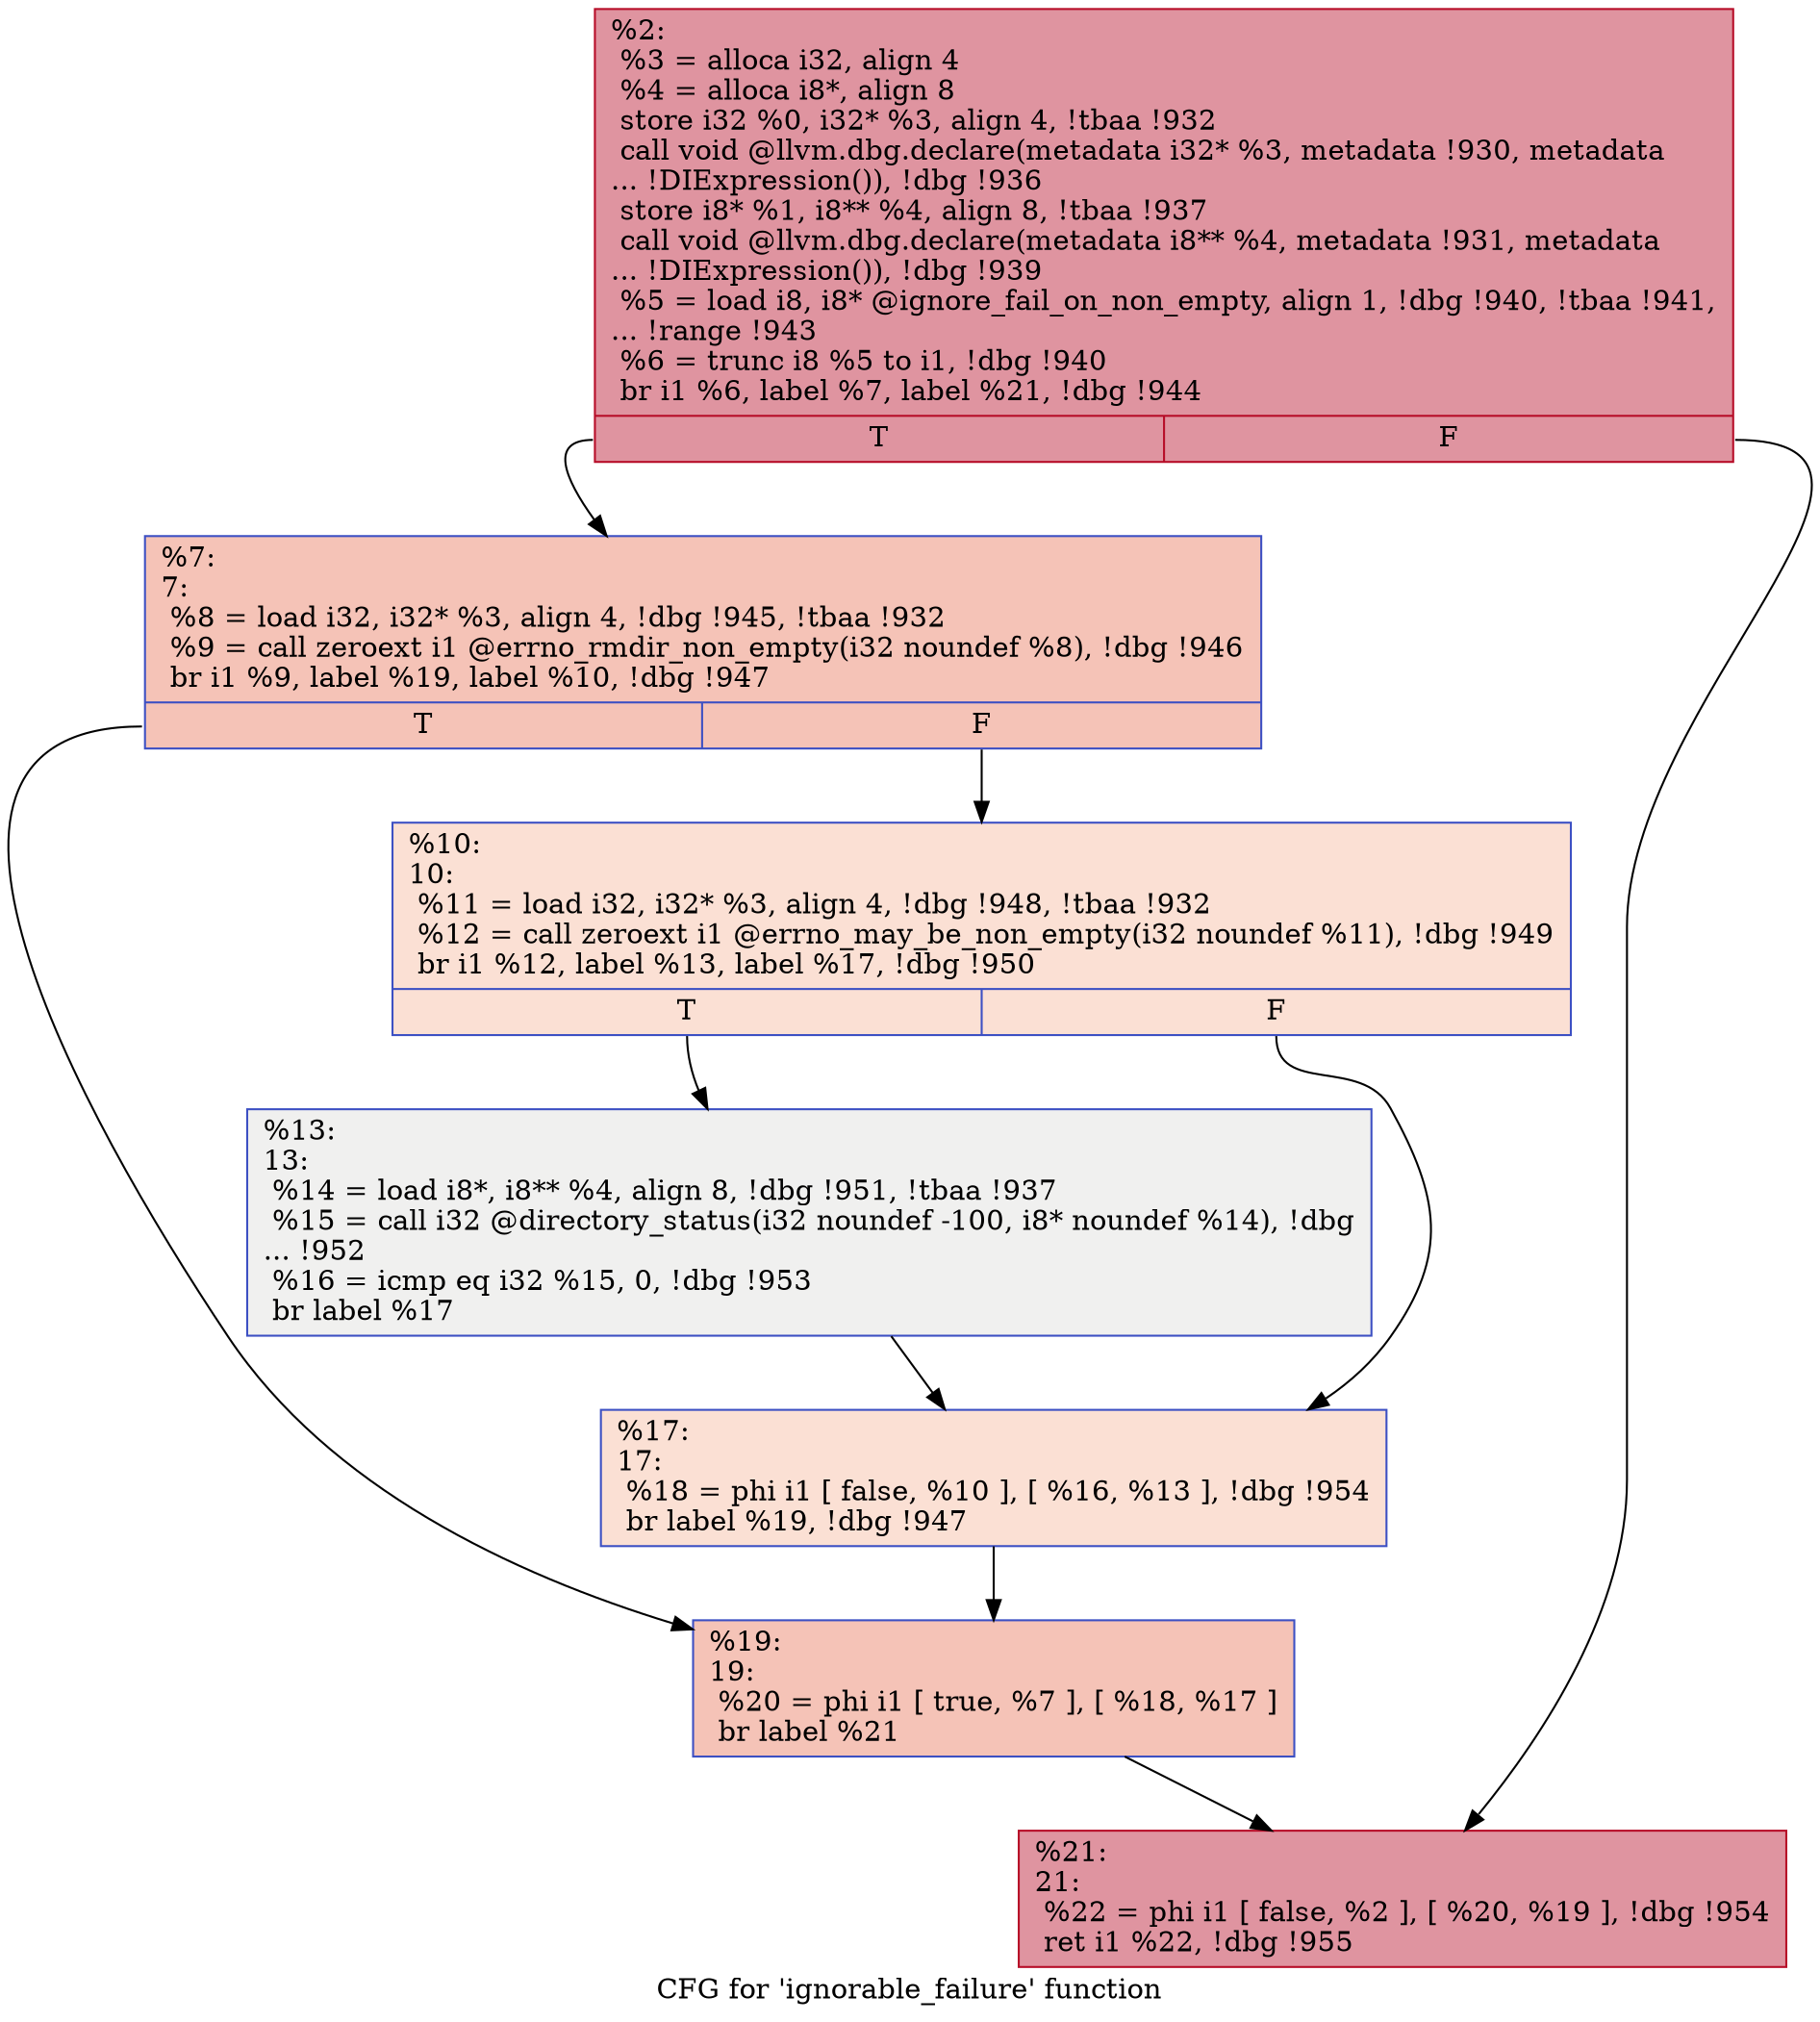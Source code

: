 digraph "CFG for 'ignorable_failure' function" {
	label="CFG for 'ignorable_failure' function";

	Node0x21499e0 [shape=record,color="#b70d28ff", style=filled, fillcolor="#b70d2870",label="{%2:\l  %3 = alloca i32, align 4\l  %4 = alloca i8*, align 8\l  store i32 %0, i32* %3, align 4, !tbaa !932\l  call void @llvm.dbg.declare(metadata i32* %3, metadata !930, metadata\l... !DIExpression()), !dbg !936\l  store i8* %1, i8** %4, align 8, !tbaa !937\l  call void @llvm.dbg.declare(metadata i8** %4, metadata !931, metadata\l... !DIExpression()), !dbg !939\l  %5 = load i8, i8* @ignore_fail_on_non_empty, align 1, !dbg !940, !tbaa !941,\l... !range !943\l  %6 = trunc i8 %5 to i1, !dbg !940\l  br i1 %6, label %7, label %21, !dbg !944\l|{<s0>T|<s1>F}}"];
	Node0x21499e0:s0 -> Node0x2132e70;
	Node0x21499e0:s1 -> Node0x2133000;
	Node0x2132e70 [shape=record,color="#3d50c3ff", style=filled, fillcolor="#e8765c70",label="{%7:\l7:                                                \l  %8 = load i32, i32* %3, align 4, !dbg !945, !tbaa !932\l  %9 = call zeroext i1 @errno_rmdir_non_empty(i32 noundef %8), !dbg !946\l  br i1 %9, label %19, label %10, !dbg !947\l|{<s0>T|<s1>F}}"];
	Node0x2132e70:s0 -> Node0x2132fb0;
	Node0x2132e70:s1 -> Node0x2132ec0;
	Node0x2132ec0 [shape=record,color="#3d50c3ff", style=filled, fillcolor="#f7b99e70",label="{%10:\l10:                                               \l  %11 = load i32, i32* %3, align 4, !dbg !948, !tbaa !932\l  %12 = call zeroext i1 @errno_may_be_non_empty(i32 noundef %11), !dbg !949\l  br i1 %12, label %13, label %17, !dbg !950\l|{<s0>T|<s1>F}}"];
	Node0x2132ec0:s0 -> Node0x2132f10;
	Node0x2132ec0:s1 -> Node0x2132f60;
	Node0x2132f10 [shape=record,color="#3d50c3ff", style=filled, fillcolor="#dedcdb70",label="{%13:\l13:                                               \l  %14 = load i8*, i8** %4, align 8, !dbg !951, !tbaa !937\l  %15 = call i32 @directory_status(i32 noundef -100, i8* noundef %14), !dbg\l... !952\l  %16 = icmp eq i32 %15, 0, !dbg !953\l  br label %17\l}"];
	Node0x2132f10 -> Node0x2132f60;
	Node0x2132f60 [shape=record,color="#3d50c3ff", style=filled, fillcolor="#f7b99e70",label="{%17:\l17:                                               \l  %18 = phi i1 [ false, %10 ], [ %16, %13 ], !dbg !954\l  br label %19, !dbg !947\l}"];
	Node0x2132f60 -> Node0x2132fb0;
	Node0x2132fb0 [shape=record,color="#3d50c3ff", style=filled, fillcolor="#e8765c70",label="{%19:\l19:                                               \l  %20 = phi i1 [ true, %7 ], [ %18, %17 ]\l  br label %21\l}"];
	Node0x2132fb0 -> Node0x2133000;
	Node0x2133000 [shape=record,color="#b70d28ff", style=filled, fillcolor="#b70d2870",label="{%21:\l21:                                               \l  %22 = phi i1 [ false, %2 ], [ %20, %19 ], !dbg !954\l  ret i1 %22, !dbg !955\l}"];
}
